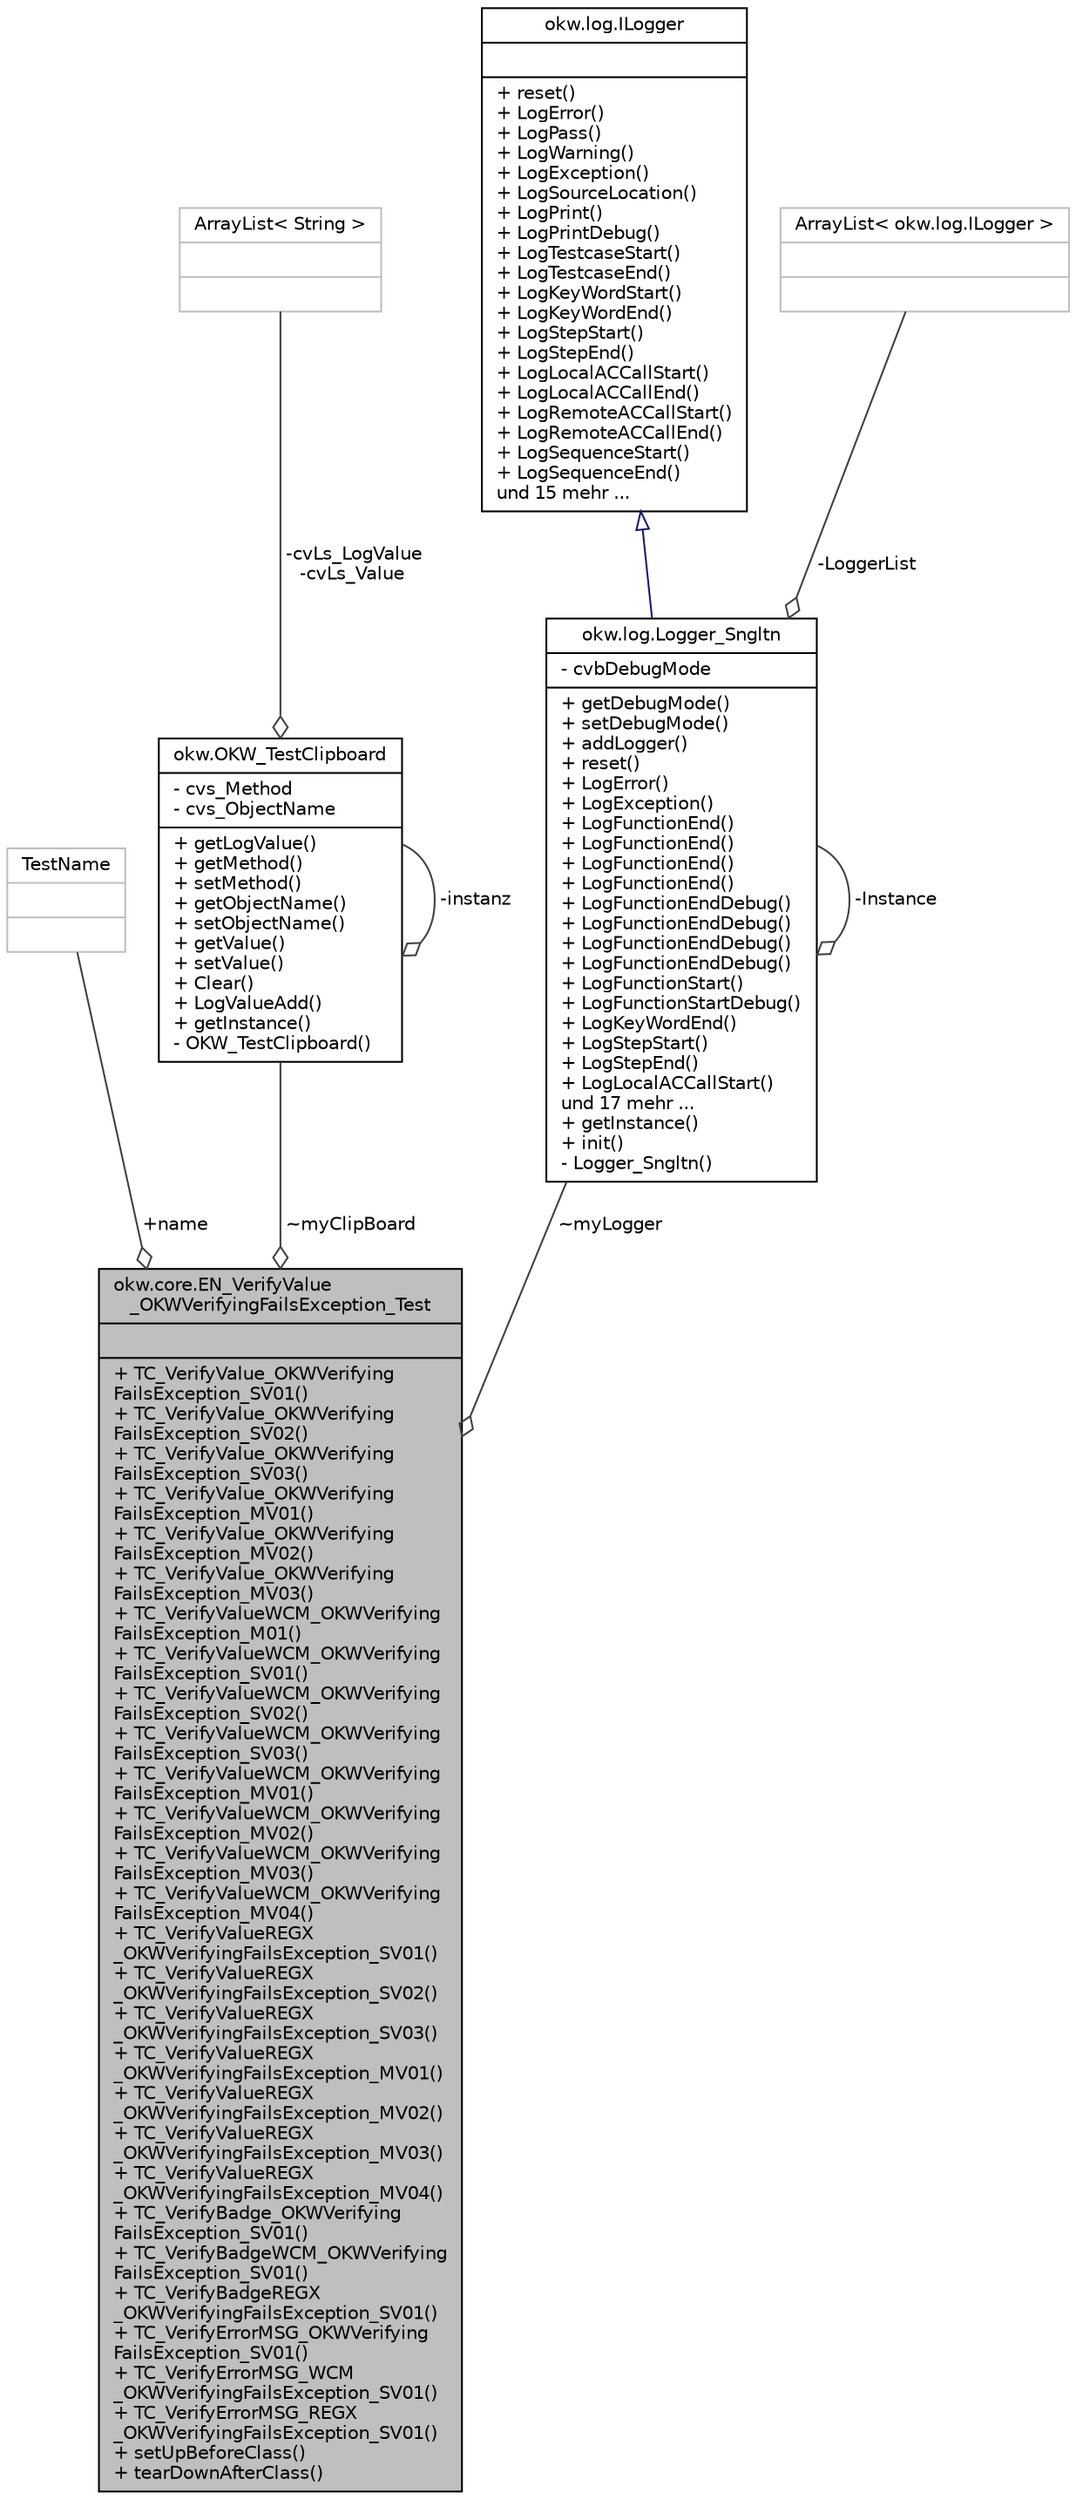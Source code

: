 digraph "okw.core.EN_VerifyValue_OKWVerifyingFailsException_Test"
{
 // INTERACTIVE_SVG=YES
 // LATEX_PDF_SIZE
  edge [fontname="Helvetica",fontsize="10",labelfontname="Helvetica",labelfontsize="10"];
  node [fontname="Helvetica",fontsize="10",shape=record];
  Node1 [label="{okw.core.EN_VerifyValue\l_OKWVerifyingFailsException_Test\n||+ TC_VerifyValue_OKWVerifying\lFailsException_SV01()\l+ TC_VerifyValue_OKWVerifying\lFailsException_SV02()\l+ TC_VerifyValue_OKWVerifying\lFailsException_SV03()\l+ TC_VerifyValue_OKWVerifying\lFailsException_MV01()\l+ TC_VerifyValue_OKWVerifying\lFailsException_MV02()\l+ TC_VerifyValue_OKWVerifying\lFailsException_MV03()\l+ TC_VerifyValueWCM_OKWVerifying\lFailsException_M01()\l+ TC_VerifyValueWCM_OKWVerifying\lFailsException_SV01()\l+ TC_VerifyValueWCM_OKWVerifying\lFailsException_SV02()\l+ TC_VerifyValueWCM_OKWVerifying\lFailsException_SV03()\l+ TC_VerifyValueWCM_OKWVerifying\lFailsException_MV01()\l+ TC_VerifyValueWCM_OKWVerifying\lFailsException_MV02()\l+ TC_VerifyValueWCM_OKWVerifying\lFailsException_MV03()\l+ TC_VerifyValueWCM_OKWVerifying\lFailsException_MV04()\l+ TC_VerifyValueREGX\l_OKWVerifyingFailsException_SV01()\l+ TC_VerifyValueREGX\l_OKWVerifyingFailsException_SV02()\l+ TC_VerifyValueREGX\l_OKWVerifyingFailsException_SV03()\l+ TC_VerifyValueREGX\l_OKWVerifyingFailsException_MV01()\l+ TC_VerifyValueREGX\l_OKWVerifyingFailsException_MV02()\l+ TC_VerifyValueREGX\l_OKWVerifyingFailsException_MV03()\l+ TC_VerifyValueREGX\l_OKWVerifyingFailsException_MV04()\l+ TC_VerifyBadge_OKWVerifying\lFailsException_SV01()\l+ TC_VerifyBadgeWCM_OKWVerifying\lFailsException_SV01()\l+ TC_VerifyBadgeREGX\l_OKWVerifyingFailsException_SV01()\l+ TC_VerifyErrorMSG_OKWVerifying\lFailsException_SV01()\l+ TC_VerifyErrorMSG_WCM\l_OKWVerifyingFailsException_SV01()\l+ TC_VerifyErrorMSG_REGX\l_OKWVerifyingFailsException_SV01()\l+ setUpBeforeClass()\l+ tearDownAfterClass()\l}",height=0.2,width=0.4,color="black", fillcolor="grey75", style="filled", fontcolor="black",tooltip=" "];
  Node2 -> Node1 [color="grey25",fontsize="10",style="solid",label=" +name" ,arrowhead="odiamond",fontname="Helvetica"];
  Node2 [label="{TestName\n||}",height=0.2,width=0.4,color="grey75", fillcolor="white", style="filled",tooltip=" "];
  Node3 -> Node1 [color="grey25",fontsize="10",style="solid",label=" ~myClipBoard" ,arrowhead="odiamond",fontname="Helvetica"];
  Node3 [label="{okw.OKW_TestClipboard\n|- cvs_Method\l- cvs_ObjectName\l|+ getLogValue()\l+ getMethod()\l+ setMethod()\l+ getObjectName()\l+ setObjectName()\l+ getValue()\l+ setValue()\l+ Clear()\l+ LogValueAdd()\l+ getInstance()\l- OKW_TestClipboard()\l}",height=0.2,width=0.4,color="black", fillcolor="white", style="filled",URL="$classokw_1_1_o_k_w___test_clipboard.html",tooltip=" "];
  Node4 -> Node3 [color="grey25",fontsize="10",style="solid",label=" -cvLs_LogValue\n-cvLs_Value" ,arrowhead="odiamond",fontname="Helvetica"];
  Node4 [label="{ArrayList\< String \>\n||}",height=0.2,width=0.4,color="grey75", fillcolor="white", style="filled",tooltip=" "];
  Node3 -> Node3 [color="grey25",fontsize="10",style="solid",label=" -instanz" ,arrowhead="odiamond",fontname="Helvetica"];
  Node5 -> Node1 [color="grey25",fontsize="10",style="solid",label=" ~myLogger" ,arrowhead="odiamond",fontname="Helvetica"];
  Node5 [label="{okw.log.Logger_Sngltn\n|- cvbDebugMode\l|+ getDebugMode()\l+ setDebugMode()\l+ addLogger()\l+ reset()\l+ LogError()\l+ LogException()\l+ LogFunctionEnd()\l+ LogFunctionEnd()\l+ LogFunctionEnd()\l+ LogFunctionEnd()\l+ LogFunctionEndDebug()\l+ LogFunctionEndDebug()\l+ LogFunctionEndDebug()\l+ LogFunctionEndDebug()\l+ LogFunctionStart()\l+ LogFunctionStartDebug()\l+ LogKeyWordEnd()\l+ LogStepStart()\l+ LogStepEnd()\l+ LogLocalACCallStart()\lund 17 mehr ...\l+ getInstance()\l+ init()\l- Logger_Sngltn()\l}",height=0.2,width=0.4,color="black", fillcolor="white", style="filled",URL="$classokw_1_1log_1_1_logger___sngltn.html",tooltip=" "];
  Node6 -> Node5 [dir="back",color="midnightblue",fontsize="10",style="solid",arrowtail="onormal",fontname="Helvetica"];
  Node6 [label="{okw.log.ILogger\n||+ reset()\l+ LogError()\l+ LogPass()\l+ LogWarning()\l+ LogException()\l+ LogSourceLocation()\l+ LogPrint()\l+ LogPrintDebug()\l+ LogTestcaseStart()\l+ LogTestcaseEnd()\l+ LogKeyWordStart()\l+ LogKeyWordEnd()\l+ LogStepStart()\l+ LogStepEnd()\l+ LogLocalACCallStart()\l+ LogLocalACCallEnd()\l+ LogRemoteACCallStart()\l+ LogRemoteACCallEnd()\l+ LogSequenceStart()\l+ LogSequenceEnd()\lund 15 mehr ...\l}",height=0.2,width=0.4,color="black", fillcolor="white", style="filled",URL="$interfaceokw_1_1log_1_1_i_logger.html",tooltip="Debug Logs are not a part of Interface."];
  Node7 -> Node5 [color="grey25",fontsize="10",style="solid",label=" -LoggerList" ,arrowhead="odiamond",fontname="Helvetica"];
  Node7 [label="{ArrayList\< okw.log.ILogger \>\n||}",height=0.2,width=0.4,color="grey75", fillcolor="white", style="filled",tooltip=" "];
  Node5 -> Node5 [color="grey25",fontsize="10",style="solid",label=" -Instance" ,arrowhead="odiamond",fontname="Helvetica"];
}
